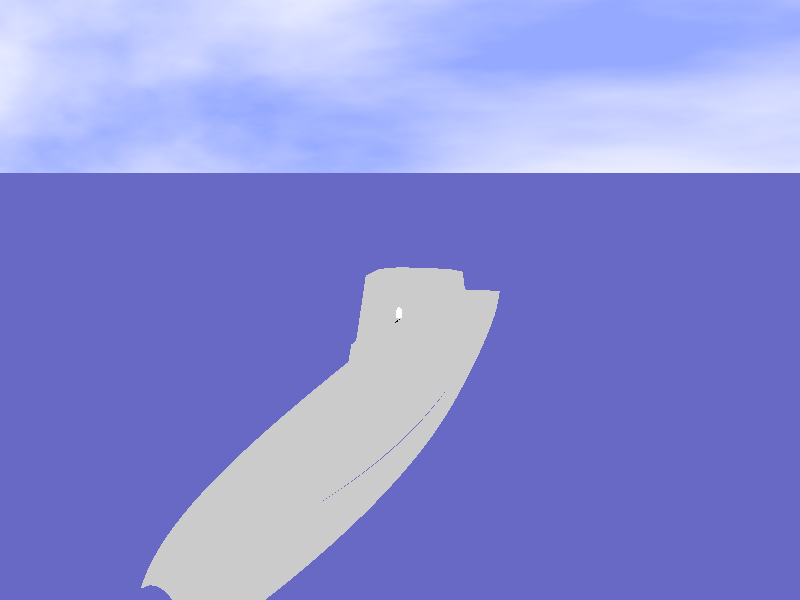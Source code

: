 #include "colors.inc" 
#include "shapes.inc"
#include "woods.inc"
#include "metals.inc"
#include "stones.inc"
#include "textures.inc"

#declare View = 1; // if this is 0, an image for test would be rendered.

object{
  Plane_XZ
    texture{
      pigment{ NavyBlue }
      finish { Metal }
      normal { waves 0.5 frequency 20 scale 10 }
    }
    translate<0,-10,0>
}

sky_sphere{
  pigment{
    wrinkles
    color_map{
      [ 0.3 color rgb<0.3,0.4,1.2>]
      [ 0.9 White ]
    }
    scale <1, 0.2, 0.2>
  }
}

#macro BaseMaterial()
//pigment{checker White*1.2, color rgb<0.2,1,1> scale 0.5}
  pigment {Gray60}
  finish{
    ambient 0.2
    diffuse 0.2
    phong 0.3
    reflection 0.03
  }
#end

#if (View)
camera{
  //location <-10*sin(clock*3),clock*10,-20*cos(clock*3)>
  location <30, 30, -40>
  look_at<0, 8,76>
  angle 60
}

light_source{<-5,30,0> color 2*White}

sky_sphere{
  pigment{
    wrinkles
    color_map{
      [ 0.3 color rgb<0.3,0.4,1.2>]
      [ 0.9 White ]
    }
    scale <1, 0.2, 0.2>
  }
}

#macro Illuminator()
#end


#macro SidePanel()
union{
  object{
    bicubic_patch {
       type 1
       flatness 0
       u_steps 4
       v_steps 4
       <0, 0,0>,    <5.0,-1,10>,   <10.5,  -4.6,   30>, <10.5,  -4.6,   76.2>,
       <0,-1,3>,    <5.0,-2,10>,   <10.28, -6.466, 30>, <10.28, -6.466, 76.2>,
       <0,-5,5>,    <1,  -5,10>,   <10.06, -8.333, 30>, <10.06, -8.333, 76.2>,
       <0,-10.2,6>, <1, -10.2,10>, <9.84,  -10.2,  30>, <9.84,  -10.2,  76.2>
       BaseMaterial()
    }
  }
  object{
    bicubic_patch {
       type 1
       flatness 0
       u_steps 4
       v_steps 4
       <10.5,   -4.6,   76.2>, <10.5, -4.6,   100>, <10,-4.6, 130>, <7.8,-4.6,165>,
       <10.28,  -6.466, 76.2>, <10.28,-6.466, 100>, <10,-6.0, 130>, <7.6,-6,165>,
       <10.06,  -8.333, 76.2>, <10.06,-8.333, 100>, <10,-8.8, 130>, <7.2,-8.8,165>,
       <9.84,   -10.2,  76.2>, <9.84, -10.2,  100>, <9, -10.2,130>, <7,-10.2,165>
       BaseMaterial()
     }
  }
}
#end
object{
  SidePanel()
}
object{
  SidePanel()
  scale<-1,1,1>
}

#macro Deck()
  union {
    object {
      bicubic_patch{
        type 1
        flatness 0
        u_steps 4
        v_steps 4
        <0,0,0>, <5.0,-1,10>, <10, -4.6, 30>,  <10.5, -4.6, 76.2>,
        <0,0,0>, <4,-1,10>,   <9,  -4.6, 30>,  <9,    -4.6, 76.2>,
        <0,0,0>, <1,-1,10>,   <1,  -4.6, 30>,  <1,    -4.6, 76.2>,
        <0,0,0>, <0,-1,10>,   <0,  -4.6, 30>,  <0,    -4.6, 76.2>
        BaseMaterial()
      }
    }
    object {
      bicubic_patch {
         type 1
         flatness 0
         u_steps 4
         v_steps 4
         <10.5, -4.6, 76.2>, <10.5, -4.6,   100>, <10,-4.6, 130>, <7.8, -4.6,165>,
         <9,    -4.6, 76.2>, <9,    -4.6,   100>, <9, -4.6, 130>, <6,   -4.6,165>,
         <1,    -4.6, 76.2>, <1,    -4.6,   100>, <1, -4.6, 130>, <1,   -4.6,165>,
         <0,    -4.6, 76.2>, <0,    -4.6,   100>, <0, -4.6, 130>, <0,   -4.6,165>
         BaseMaterial()
       }
    }
    translate<0,-0.1,0>
  }
#end

object{
  Deck()
}
object{
  Deck()
  scale<-1,1,1>
}

#macro CIWS()
  union {
    cylinder {
      0,
      y*0.2,1.3
      BaseMaterial()
    }
    difference {
      prism {
        linear_sweep
        linear_spline
        0, 1.9,
        4,
        <-0.7, 0>, <-0.5, 2>, <0.5, 2>, <0.7, 0>
        rotate <-90, 90, 0>
        translate <0.95, 0, 0>
      }
      box {<-0.6, 0.5, -2>, <0.6, 3, 2>}
      BaseMaterial()
    }
    #macro CIWSBOX()
      box {<-0.6, 0, -0.6>,<0.6, 0.59, 0.6>}
    #end
    #macro CIWSTRUSS()
      prism {
        conic_sweep
        linear_spline
        0.5, 1,
        4,
        <-0.6, -0.28>, <-0.6, 0.28>, <0.6, 0.28>, <0.6, -0.28>
        translate <0, -1, 0>
        scale <1, 1.2, 1>
      }
    #end
    #macro CIWSTRUSSHOLE()
      union {
        prism {
          linear_sweep linear_spline -5, 5, 3,
          <-0.5, 0.05>,<0, 0.35>, <0.5, 0.05>
        }
        prism {
          linear_sweep linear_spline -5, 5, 3,
          <-0.2, 0.55>,<0, 0.42>, <0.2, 0.55>
        }
        prism {
          linear_sweep linear_spline -5, 5, 3,
          <-0.26, 0.51>, <-0.06, 0.38>, <-0.48, 0.11>
        }
        prism {
          linear_sweep linear_spline -5, 5, 3,
          <0.26, 0.51>, <0.06, 0.38>, <0.48, 0.11>
        }
        rotate <90, 0, 0>
      }
    #end
    union {
      difference {
        blob {
          threshold 0.1
          cylinder {
            0,
            y*1.5, 0.5,
            10
          }
          translate <0, 0.5, 0>
        }
        CIWSBOX()
        pigment {White}
        translate <0, -0.3, 0>
      }
      difference {
        CIWSBOX()
        box {
          <-0.5, 0.1, -1>,<0.5, 0.49, 1>
        }
        BaseMaterial()
        translate <0, -0.3, 0>
      }
      difference {
        CIWSTRUSS()
        object {
          CIWSTRUSS()
          scale 0.9
          translate <0, 0.1, 0>
        }
        CIWSTRUSSHOLE()
        object {
          CIWSTRUSSHOLE()
          scale <0.5, 1, 1>
          rotate <0, 90, 0>
        }
        BaseMaterial()
        rotate <90, 0, 0>
        translate <0, 0, -0.6>
      }
      cylinder {
        0,
        y*2.5, 0.1
        pigment {Black}
        rotate <-90, 0, 0>
      }
      cylinder {
        0,
        y*1, 0.4
        BaseMaterial()
        rotate <-90, 0, 0>
        translate <0, -0.7, 0.5>
      }
      translate <0, 1.7, 0>
    }
  }
#end

#declare bridgeHeight = 15.7;
#declare ratioBridgeBody = 0.8;
#declare bridgeSweepOffset = 16.8;

#macro BridgeBase(height)
    prism {
      conic_sweep
      linear_spline
      (1 - (1 - ratioBridgeBody) * height / bridgeHeight), 1,
      8,
      <6.3, (0 - bridgeSweepOffset)>,   <10.5, (6.3 - bridgeSweepOffset)>,  <10.5, (29.8 - bridgeSweepOffset)>, <6.3, (34 - bridgeSweepOffset)>,
      <-6.3, (34 - bridgeSweepOffset)>, <-10.5, (29.8 - bridgeSweepOffset)>,<-10.5, (6.3 - bridgeSweepOffset)>, <-6.3, (0 - bridgeSweepOffset)>
      BaseMaterial()
      translate<0, -1, bridgeSweepOffset>
      scale<1, -1 / (1 - ratioBridgeBody) * bridgeHeight, 1>
    }
#end

#macro Bridge()
  union {
    prism {
      conic_sweep
      linear_spline
      ratioBridgeBody, 1,
      8,
      <6.3, (4.2 - bridgeSweepOffset)>,   <10.5, (9.4 - bridgeSweepOffset)>,    <10.5, (21.07 - bridgeSweepOffset)>, <6.3, (25.3 - bridgeSweepOffset)>,
      <-6.3, (25.3 - bridgeSweepOffset)>, <-10.5, (21.07 - bridgeSweepOffset)>, <-10.5, (9.4 - bridgeSweepOffset)>,  <-6.3, (4.2 - bridgeSweepOffset)>
      BaseMaterial()
      translate<0, -1, bridgeSweepOffset>
      scale<1, -1 / (1 - ratioBridgeBody) * bridgeHeight, 1>
    }
    BridgeBase(3.2)
    intersection {
      BridgeBase(5.7)
      box {<-6.2, 0, 0>, <6.2, 5.7 ,10>}
      BaseMaterial()
    }
    difference {
      intersection {
        BridgeBase(9)
        box {<-3.1, 0, 0>, <3.2, 8 ,10>}
      }
      box {<-1.4, 7.5, 0>, <1.4, 9.7, 10>}
      BaseMaterial()
    }
    object {
      CIWS()
      translate <0, 7.5, 3.4>
    }
    box {
      <-1.75, 11.25, 4.2>, <1.75, 11.368, 8>
      BaseMaterial()
    }
    translate<0, -4.6, 72>
  }
#end

object{
  Bridge()
}


#else
// Testing section
camera{
  location <0, 3, -5>
  look_at<0, 2, 0>
  angle 60
}

light_source{<-5,30,0> color 2*White}

#end
